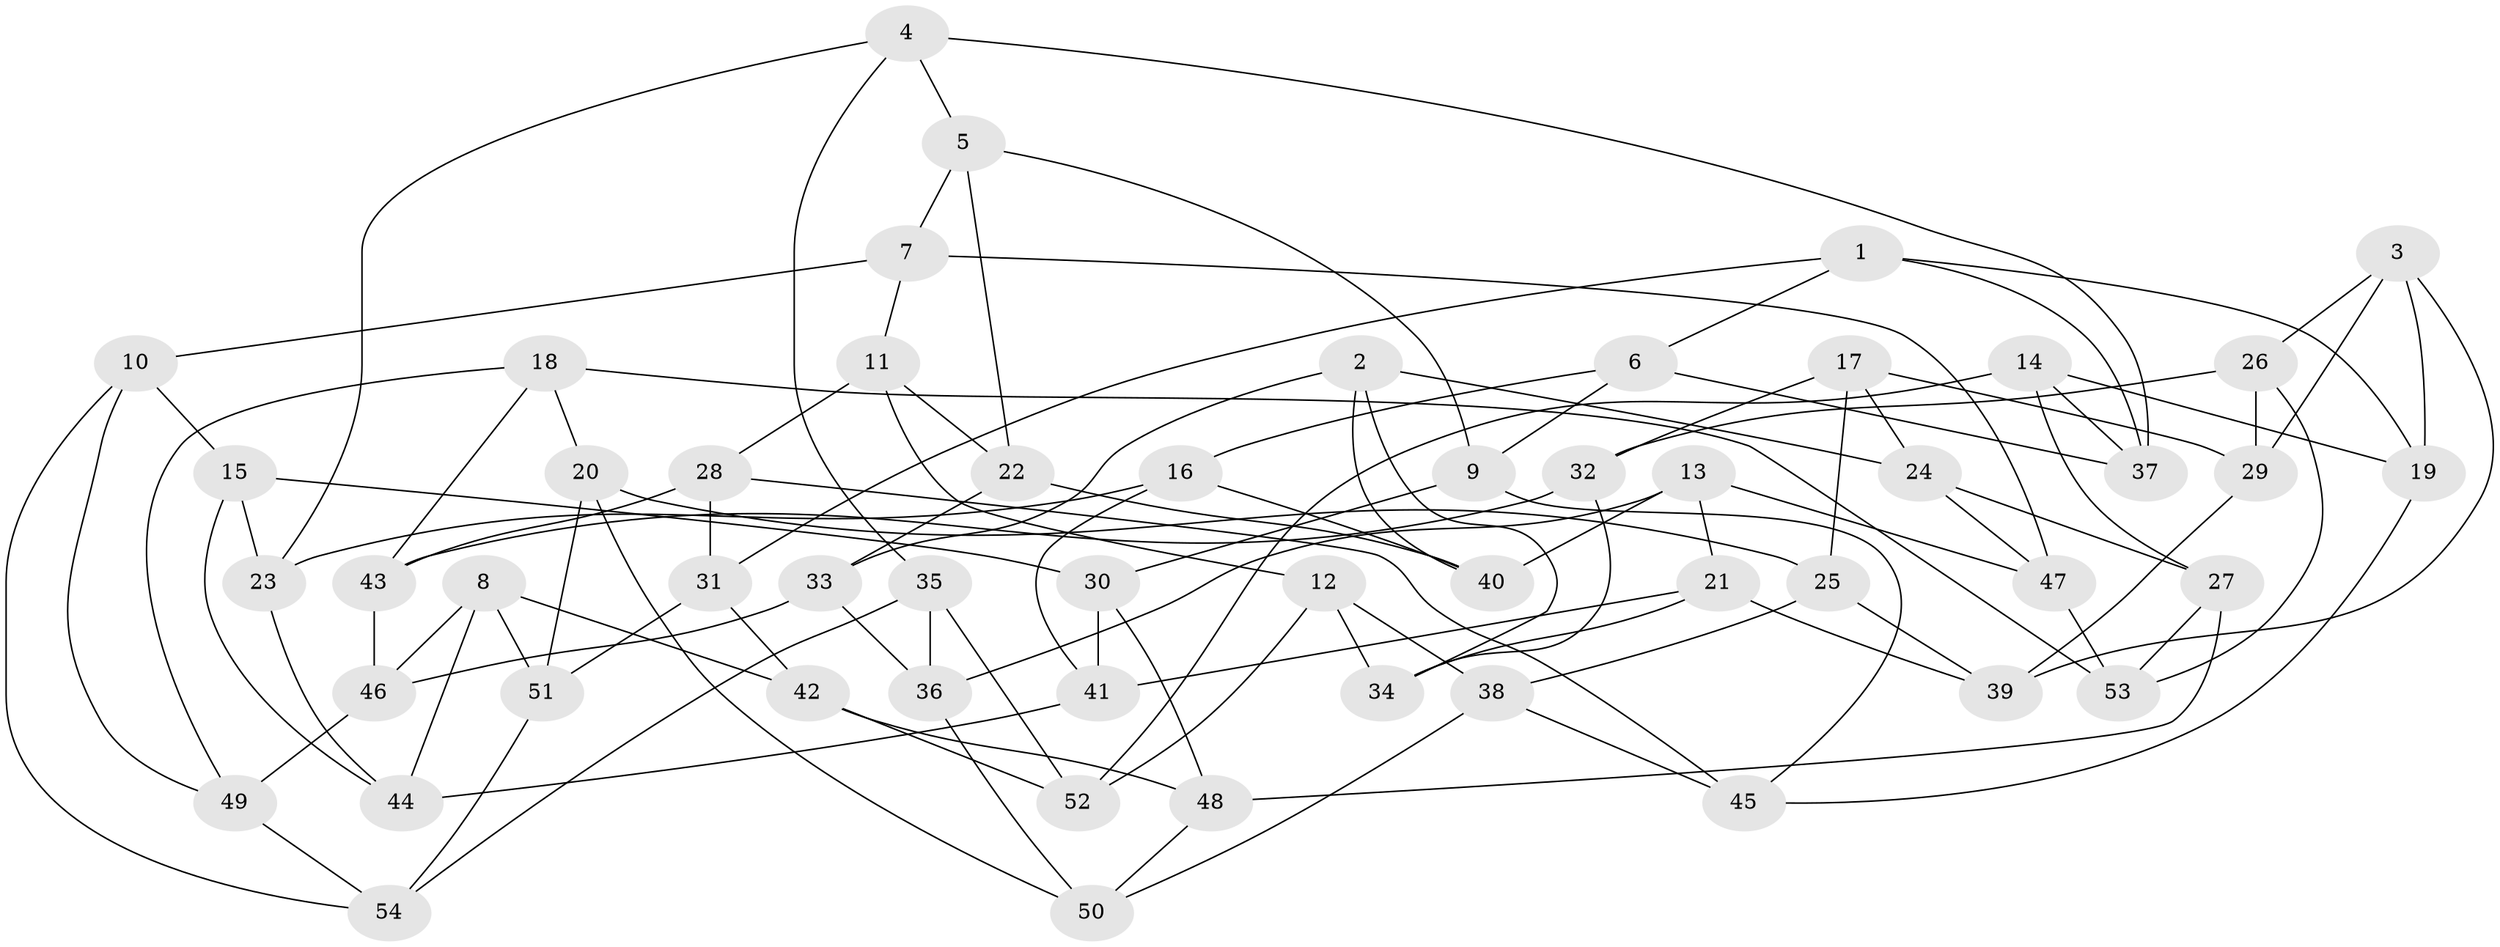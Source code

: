 // coarse degree distribution, {5: 0.10810810810810811, 4: 0.43243243243243246, 3: 0.10810810810810811, 6: 0.35135135135135137}
// Generated by graph-tools (version 1.1) at 2025/24/03/03/25 07:24:23]
// undirected, 54 vertices, 108 edges
graph export_dot {
graph [start="1"]
  node [color=gray90,style=filled];
  1;
  2;
  3;
  4;
  5;
  6;
  7;
  8;
  9;
  10;
  11;
  12;
  13;
  14;
  15;
  16;
  17;
  18;
  19;
  20;
  21;
  22;
  23;
  24;
  25;
  26;
  27;
  28;
  29;
  30;
  31;
  32;
  33;
  34;
  35;
  36;
  37;
  38;
  39;
  40;
  41;
  42;
  43;
  44;
  45;
  46;
  47;
  48;
  49;
  50;
  51;
  52;
  53;
  54;
  1 -- 6;
  1 -- 19;
  1 -- 37;
  1 -- 31;
  2 -- 33;
  2 -- 24;
  2 -- 34;
  2 -- 40;
  3 -- 19;
  3 -- 39;
  3 -- 26;
  3 -- 29;
  4 -- 23;
  4 -- 35;
  4 -- 37;
  4 -- 5;
  5 -- 9;
  5 -- 22;
  5 -- 7;
  6 -- 16;
  6 -- 9;
  6 -- 37;
  7 -- 10;
  7 -- 47;
  7 -- 11;
  8 -- 46;
  8 -- 51;
  8 -- 44;
  8 -- 42;
  9 -- 30;
  9 -- 45;
  10 -- 54;
  10 -- 15;
  10 -- 49;
  11 -- 28;
  11 -- 12;
  11 -- 22;
  12 -- 38;
  12 -- 52;
  12 -- 34;
  13 -- 47;
  13 -- 21;
  13 -- 36;
  13 -- 40;
  14 -- 37;
  14 -- 52;
  14 -- 19;
  14 -- 27;
  15 -- 30;
  15 -- 23;
  15 -- 44;
  16 -- 40;
  16 -- 23;
  16 -- 41;
  17 -- 29;
  17 -- 25;
  17 -- 32;
  17 -- 24;
  18 -- 43;
  18 -- 49;
  18 -- 53;
  18 -- 20;
  19 -- 45;
  20 -- 25;
  20 -- 50;
  20 -- 51;
  21 -- 34;
  21 -- 39;
  21 -- 41;
  22 -- 40;
  22 -- 33;
  23 -- 44;
  24 -- 27;
  24 -- 47;
  25 -- 39;
  25 -- 38;
  26 -- 29;
  26 -- 32;
  26 -- 53;
  27 -- 48;
  27 -- 53;
  28 -- 45;
  28 -- 43;
  28 -- 31;
  29 -- 39;
  30 -- 48;
  30 -- 41;
  31 -- 51;
  31 -- 42;
  32 -- 43;
  32 -- 34;
  33 -- 36;
  33 -- 46;
  35 -- 54;
  35 -- 36;
  35 -- 52;
  36 -- 50;
  38 -- 50;
  38 -- 45;
  41 -- 44;
  42 -- 52;
  42 -- 48;
  43 -- 46;
  46 -- 49;
  47 -- 53;
  48 -- 50;
  49 -- 54;
  51 -- 54;
}

